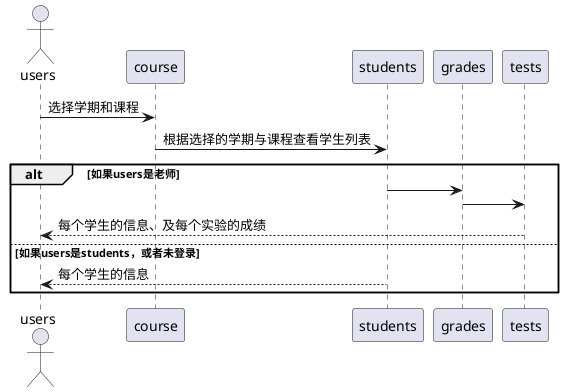 @startuml
actor users
users -> course: 选择学期和课程
course -> students: 根据选择的学期与课程查看学生列表
alt 如果users是老师
	students -> grades
	grades -> tests
	tests --> users:每个学生的信息、及每个实验的成绩
else 如果users是students，或者未登录
    students --> users:每个学生的信息
end
@enduml